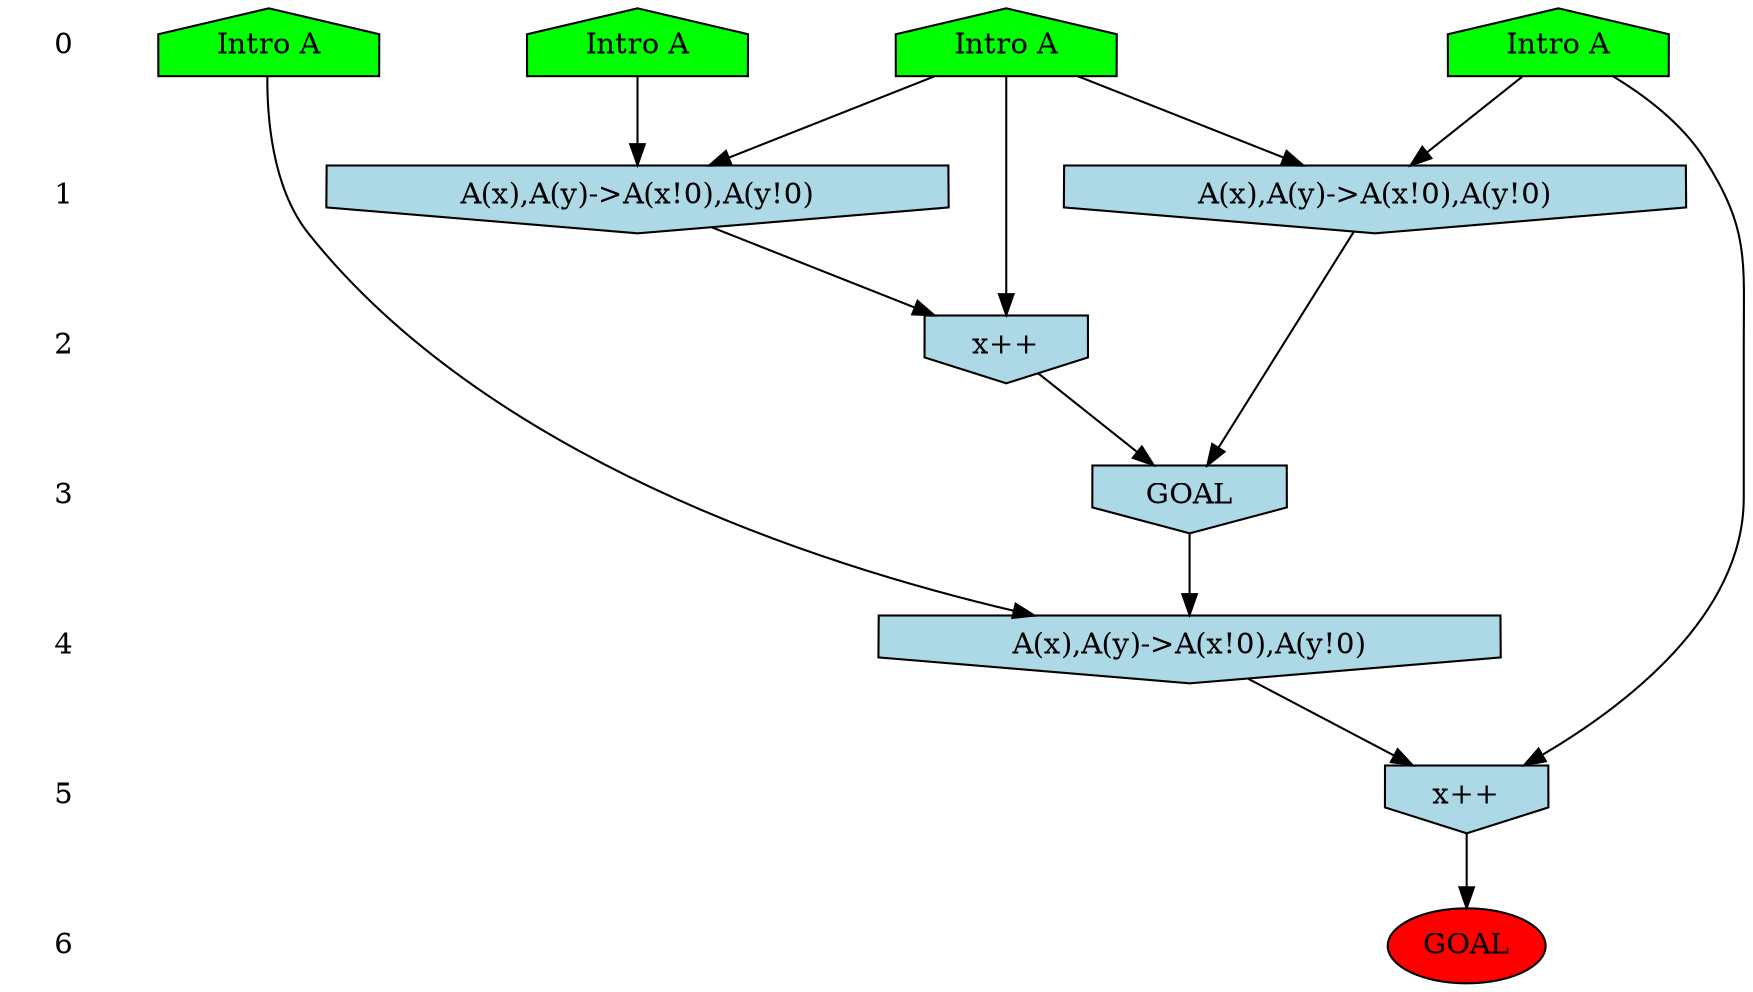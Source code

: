 /* Compression of 1 causal flows obtained in average at 5.185051E-01 t.u */
/* Compressed causal flows were: [84] */
digraph G{
 ranksep=.5 ; 
{ rank = same ; "0" [shape=plaintext] ; node_1 [label ="Intro A", shape=house, style=filled, fillcolor=green] ;
node_2 [label ="Intro A", shape=house, style=filled, fillcolor=green] ;
node_3 [label ="Intro A", shape=house, style=filled, fillcolor=green] ;
node_4 [label ="Intro A", shape=house, style=filled, fillcolor=green] ;
}
{ rank = same ; "1" [shape=plaintext] ; node_5 [label="A(x),A(y)->A(x!0),A(y!0)", shape=invhouse, style=filled, fillcolor = lightblue] ;
node_6 [label="A(x),A(y)->A(x!0),A(y!0)", shape=invhouse, style=filled, fillcolor = lightblue] ;
}
{ rank = same ; "2" [shape=plaintext] ; node_7 [label="x++", shape=invhouse, style=filled, fillcolor = lightblue] ;
}
{ rank = same ; "3" [shape=plaintext] ; node_8 [label="GOAL", shape=invhouse, style=filled, fillcolor = lightblue] ;
}
{ rank = same ; "4" [shape=plaintext] ; node_9 [label="A(x),A(y)->A(x!0),A(y!0)", shape=invhouse, style=filled, fillcolor = lightblue] ;
}
{ rank = same ; "5" [shape=plaintext] ; node_10 [label="x++", shape=invhouse, style=filled, fillcolor = lightblue] ;
}
{ rank = same ; "6" [shape=plaintext] ; node_11 [label ="GOAL", style=filled, fillcolor=red] ;
}
"0" -> "1" [style="invis"]; 
"1" -> "2" [style="invis"]; 
"2" -> "3" [style="invis"]; 
"3" -> "4" [style="invis"]; 
"4" -> "5" [style="invis"]; 
"5" -> "6" [style="invis"]; 
node_1 -> node_5
node_2 -> node_5
node_1 -> node_6
node_4 -> node_6
node_1 -> node_7
node_6 -> node_7
node_5 -> node_8
node_7 -> node_8
node_3 -> node_9
node_8 -> node_9
node_2 -> node_10
node_9 -> node_10
node_10 -> node_11
}
/*
 Dot generation time: 0.000000
*/